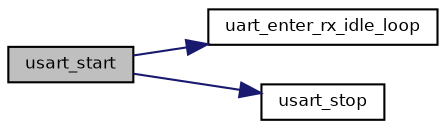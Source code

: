 digraph "usart_start"
{
  bgcolor="transparent";
  edge [fontname="Helvetica",fontsize="8",labelfontname="Helvetica",labelfontsize="8"];
  node [fontname="Helvetica",fontsize="8",shape=record];
  rankdir="LR";
  Node3 [label="usart_start",height=0.2,width=0.4,color="black", fillcolor="grey75", style="filled", fontcolor="black"];
  Node3 -> Node4 [color="midnightblue",fontsize="8",style="solid",fontname="Helvetica"];
  Node4 [label="uart_enter_rx_idle_loop",height=0.2,width=0.4,color="black",URL="$group___u_a_r_t.html#gac51617b9c08f922aed2a951a23001af7",tooltip="Puts the receiver in the UART_RX_IDLE state. "];
  Node3 -> Node5 [color="midnightblue",fontsize="8",style="solid",fontname="Helvetica"];
  Node5 [label="usart_stop",height=0.2,width=0.4,color="black",URL="$group___u_a_r_t.html#ga588507f9d46743f8433952ad9085018b",tooltip="USART de-initialization. "];
}

